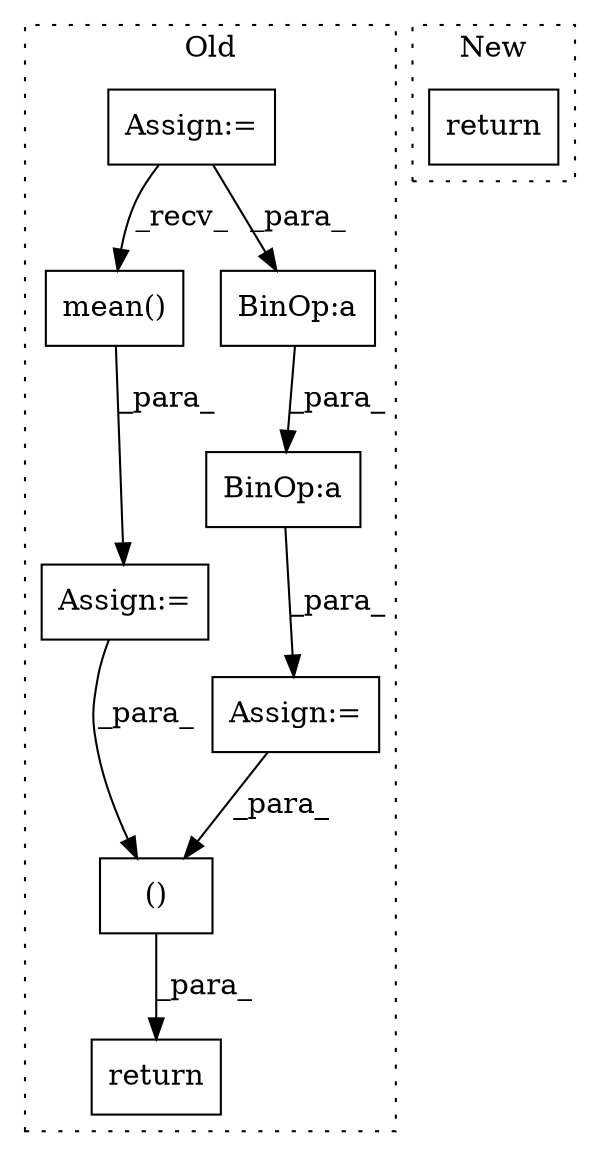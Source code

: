 digraph G {
subgraph cluster0 {
1 [label="mean()" a="75" s="12939" l="54" shape="box"];
3 [label="return" a="93" s="13061" l="7" shape="box"];
4 [label="Assign:=" a="68" s="12909" l="3" shape="box"];
5 [label="Assign:=" a="68" s="12936" l="3" shape="box"];
6 [label="()" a="54" s="13072" l="10" shape="box"];
7 [label="Assign:=" a="68" s="12650" l="3" shape="box"];
8 [label="BinOp:a" a="82" s="12812" l="3" shape="box"];
9 [label="BinOp:a" a="82" s="12775" l="3" shape="box"];
label = "Old";
style="dotted";
}
subgraph cluster1 {
2 [label="return" a="93" s="14112" l="7" shape="box"];
label = "New";
style="dotted";
}
1 -> 5 [label="_para_"];
4 -> 6 [label="_para_"];
5 -> 6 [label="_para_"];
6 -> 3 [label="_para_"];
7 -> 1 [label="_recv_"];
7 -> 9 [label="_para_"];
8 -> 4 [label="_para_"];
9 -> 8 [label="_para_"];
}